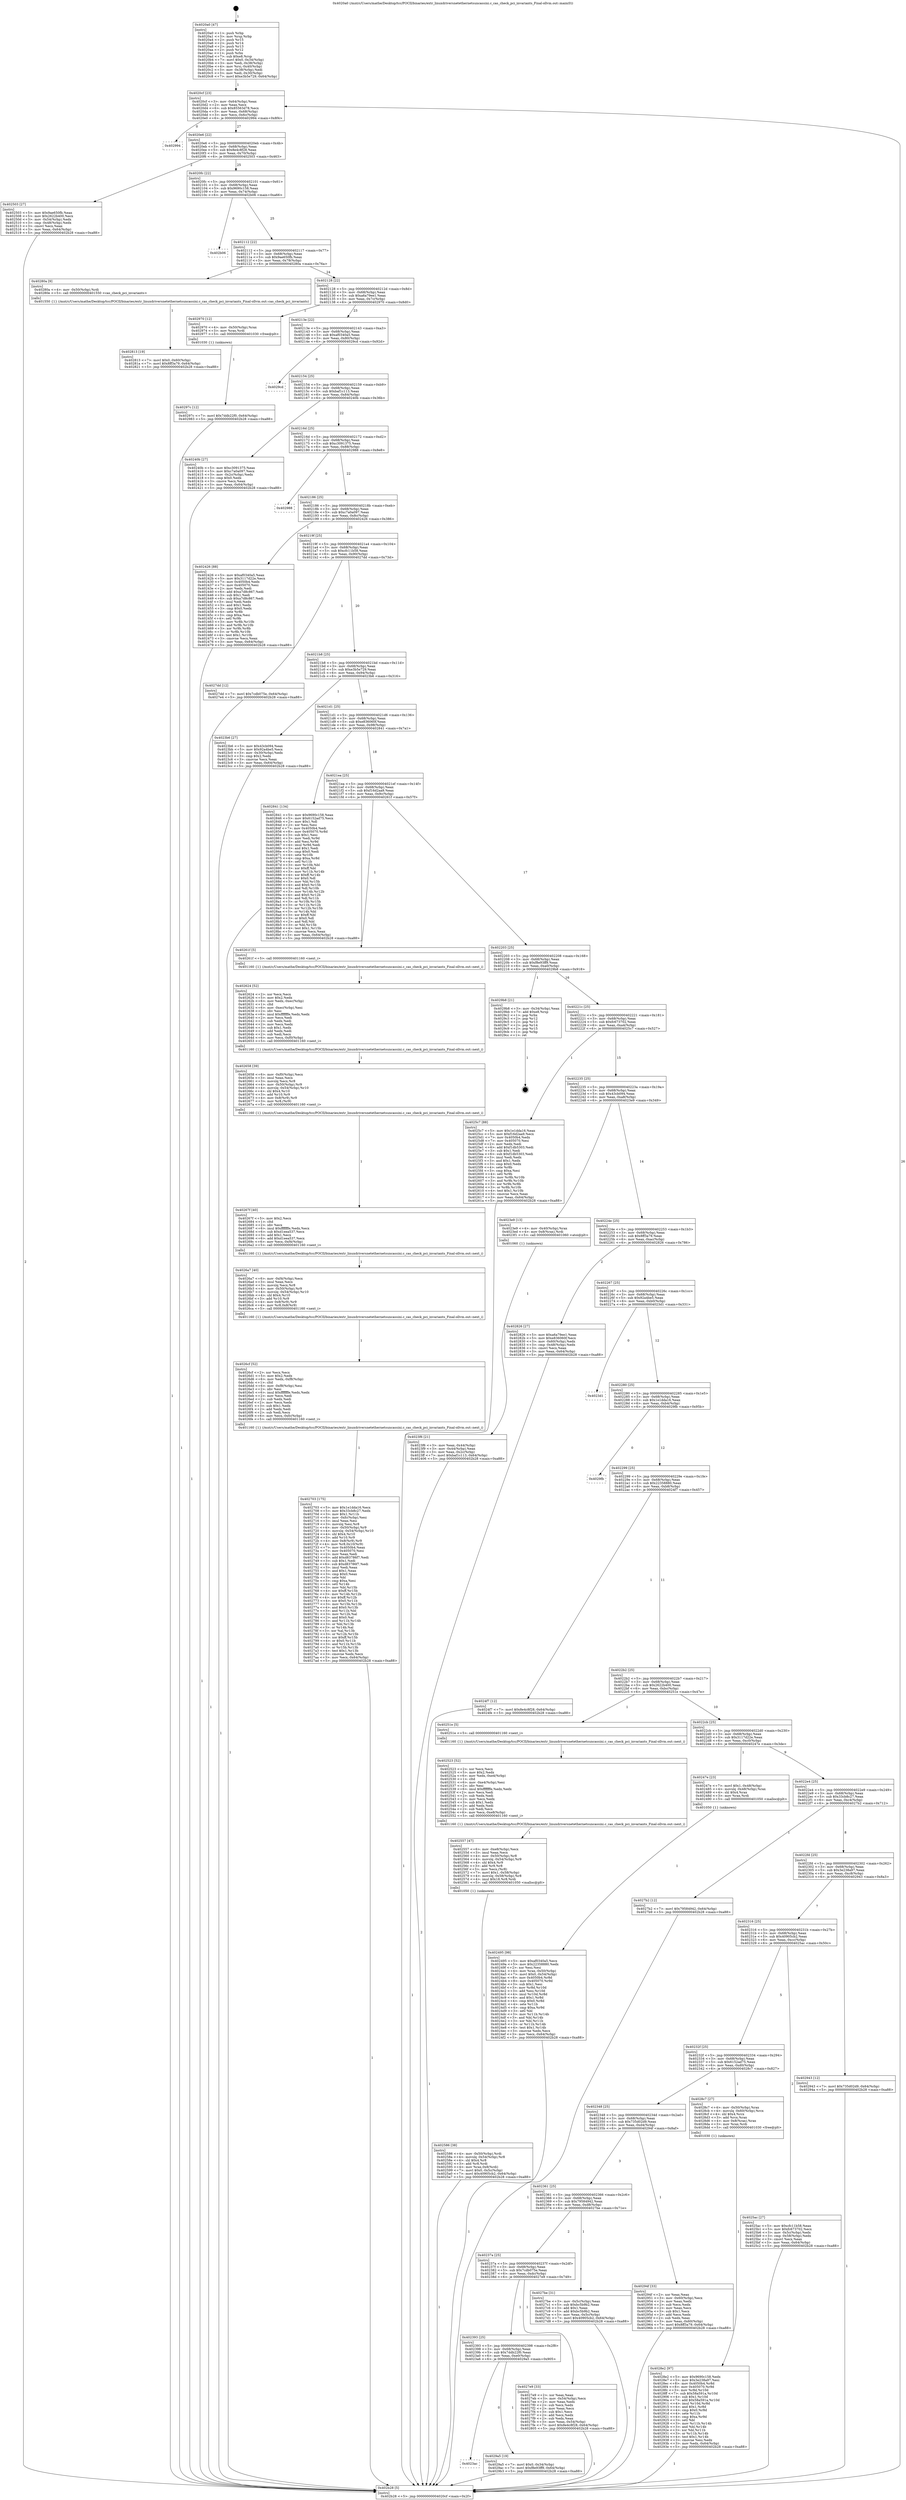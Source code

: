 digraph "0x4020a0" {
  label = "0x4020a0 (/mnt/c/Users/mathe/Desktop/tcc/POCII/binaries/extr_linuxdriversnetethernetsuncassini.c_cas_check_pci_invariants_Final-ollvm.out::main(0))"
  labelloc = "t"
  node[shape=record]

  Entry [label="",width=0.3,height=0.3,shape=circle,fillcolor=black,style=filled]
  "0x4020cf" [label="{
     0x4020cf [23]\l
     | [instrs]\l
     &nbsp;&nbsp;0x4020cf \<+3\>: mov -0x64(%rbp),%eax\l
     &nbsp;&nbsp;0x4020d2 \<+2\>: mov %eax,%ecx\l
     &nbsp;&nbsp;0x4020d4 \<+6\>: sub $0x85563d78,%ecx\l
     &nbsp;&nbsp;0x4020da \<+3\>: mov %eax,-0x68(%rbp)\l
     &nbsp;&nbsp;0x4020dd \<+3\>: mov %ecx,-0x6c(%rbp)\l
     &nbsp;&nbsp;0x4020e0 \<+6\>: je 0000000000402994 \<main+0x8f4\>\l
  }"]
  "0x402994" [label="{
     0x402994\l
  }", style=dashed]
  "0x4020e6" [label="{
     0x4020e6 [22]\l
     | [instrs]\l
     &nbsp;&nbsp;0x4020e6 \<+5\>: jmp 00000000004020eb \<main+0x4b\>\l
     &nbsp;&nbsp;0x4020eb \<+3\>: mov -0x68(%rbp),%eax\l
     &nbsp;&nbsp;0x4020ee \<+5\>: sub $0x8e4c8f28,%eax\l
     &nbsp;&nbsp;0x4020f3 \<+3\>: mov %eax,-0x70(%rbp)\l
     &nbsp;&nbsp;0x4020f6 \<+6\>: je 0000000000402503 \<main+0x463\>\l
  }"]
  Exit [label="",width=0.3,height=0.3,shape=circle,fillcolor=black,style=filled,peripheries=2]
  "0x402503" [label="{
     0x402503 [27]\l
     | [instrs]\l
     &nbsp;&nbsp;0x402503 \<+5\>: mov $0x9ae650fb,%eax\l
     &nbsp;&nbsp;0x402508 \<+5\>: mov $0x2622b400,%ecx\l
     &nbsp;&nbsp;0x40250d \<+3\>: mov -0x54(%rbp),%edx\l
     &nbsp;&nbsp;0x402510 \<+3\>: cmp -0x48(%rbp),%edx\l
     &nbsp;&nbsp;0x402513 \<+3\>: cmovl %ecx,%eax\l
     &nbsp;&nbsp;0x402516 \<+3\>: mov %eax,-0x64(%rbp)\l
     &nbsp;&nbsp;0x402519 \<+5\>: jmp 0000000000402b28 \<main+0xa88\>\l
  }"]
  "0x4020fc" [label="{
     0x4020fc [22]\l
     | [instrs]\l
     &nbsp;&nbsp;0x4020fc \<+5\>: jmp 0000000000402101 \<main+0x61\>\l
     &nbsp;&nbsp;0x402101 \<+3\>: mov -0x68(%rbp),%eax\l
     &nbsp;&nbsp;0x402104 \<+5\>: sub $0x9690c158,%eax\l
     &nbsp;&nbsp;0x402109 \<+3\>: mov %eax,-0x74(%rbp)\l
     &nbsp;&nbsp;0x40210c \<+6\>: je 0000000000402b06 \<main+0xa66\>\l
  }"]
  "0x4023ac" [label="{
     0x4023ac\l
  }", style=dashed]
  "0x402b06" [label="{
     0x402b06\l
  }", style=dashed]
  "0x402112" [label="{
     0x402112 [22]\l
     | [instrs]\l
     &nbsp;&nbsp;0x402112 \<+5\>: jmp 0000000000402117 \<main+0x77\>\l
     &nbsp;&nbsp;0x402117 \<+3\>: mov -0x68(%rbp),%eax\l
     &nbsp;&nbsp;0x40211a \<+5\>: sub $0x9ae650fb,%eax\l
     &nbsp;&nbsp;0x40211f \<+3\>: mov %eax,-0x78(%rbp)\l
     &nbsp;&nbsp;0x402122 \<+6\>: je 000000000040280a \<main+0x76a\>\l
  }"]
  "0x4029a5" [label="{
     0x4029a5 [19]\l
     | [instrs]\l
     &nbsp;&nbsp;0x4029a5 \<+7\>: movl $0x0,-0x34(%rbp)\l
     &nbsp;&nbsp;0x4029ac \<+7\>: movl $0xf8e93ff9,-0x64(%rbp)\l
     &nbsp;&nbsp;0x4029b3 \<+5\>: jmp 0000000000402b28 \<main+0xa88\>\l
  }"]
  "0x40280a" [label="{
     0x40280a [9]\l
     | [instrs]\l
     &nbsp;&nbsp;0x40280a \<+4\>: mov -0x50(%rbp),%rdi\l
     &nbsp;&nbsp;0x40280e \<+5\>: call 0000000000401550 \<cas_check_pci_invariants\>\l
     | [calls]\l
     &nbsp;&nbsp;0x401550 \{1\} (/mnt/c/Users/mathe/Desktop/tcc/POCII/binaries/extr_linuxdriversnetethernetsuncassini.c_cas_check_pci_invariants_Final-ollvm.out::cas_check_pci_invariants)\l
  }"]
  "0x402128" [label="{
     0x402128 [22]\l
     | [instrs]\l
     &nbsp;&nbsp;0x402128 \<+5\>: jmp 000000000040212d \<main+0x8d\>\l
     &nbsp;&nbsp;0x40212d \<+3\>: mov -0x68(%rbp),%eax\l
     &nbsp;&nbsp;0x402130 \<+5\>: sub $0xa6a79ee1,%eax\l
     &nbsp;&nbsp;0x402135 \<+3\>: mov %eax,-0x7c(%rbp)\l
     &nbsp;&nbsp;0x402138 \<+6\>: je 0000000000402970 \<main+0x8d0\>\l
  }"]
  "0x40297c" [label="{
     0x40297c [12]\l
     | [instrs]\l
     &nbsp;&nbsp;0x40297c \<+7\>: movl $0x7ddb22f0,-0x64(%rbp)\l
     &nbsp;&nbsp;0x402983 \<+5\>: jmp 0000000000402b28 \<main+0xa88\>\l
  }"]
  "0x402970" [label="{
     0x402970 [12]\l
     | [instrs]\l
     &nbsp;&nbsp;0x402970 \<+4\>: mov -0x50(%rbp),%rax\l
     &nbsp;&nbsp;0x402974 \<+3\>: mov %rax,%rdi\l
     &nbsp;&nbsp;0x402977 \<+5\>: call 0000000000401030 \<free@plt\>\l
     | [calls]\l
     &nbsp;&nbsp;0x401030 \{1\} (unknown)\l
  }"]
  "0x40213e" [label="{
     0x40213e [22]\l
     | [instrs]\l
     &nbsp;&nbsp;0x40213e \<+5\>: jmp 0000000000402143 \<main+0xa3\>\l
     &nbsp;&nbsp;0x402143 \<+3\>: mov -0x68(%rbp),%eax\l
     &nbsp;&nbsp;0x402146 \<+5\>: sub $0xaf0340a5,%eax\l
     &nbsp;&nbsp;0x40214b \<+3\>: mov %eax,-0x80(%rbp)\l
     &nbsp;&nbsp;0x40214e \<+6\>: je 00000000004029cd \<main+0x92d\>\l
  }"]
  "0x4028e2" [label="{
     0x4028e2 [97]\l
     | [instrs]\l
     &nbsp;&nbsp;0x4028e2 \<+5\>: mov $0x9690c158,%edx\l
     &nbsp;&nbsp;0x4028e7 \<+5\>: mov $0x3e238a97,%esi\l
     &nbsp;&nbsp;0x4028ec \<+8\>: mov 0x4050b4,%r8d\l
     &nbsp;&nbsp;0x4028f4 \<+8\>: mov 0x405070,%r9d\l
     &nbsp;&nbsp;0x4028fc \<+3\>: mov %r8d,%r10d\l
     &nbsp;&nbsp;0x4028ff \<+7\>: sub $0x58a591a,%r10d\l
     &nbsp;&nbsp;0x402906 \<+4\>: sub $0x1,%r10d\l
     &nbsp;&nbsp;0x40290a \<+7\>: add $0x58a591a,%r10d\l
     &nbsp;&nbsp;0x402911 \<+4\>: imul %r10d,%r8d\l
     &nbsp;&nbsp;0x402915 \<+4\>: and $0x1,%r8d\l
     &nbsp;&nbsp;0x402919 \<+4\>: cmp $0x0,%r8d\l
     &nbsp;&nbsp;0x40291d \<+4\>: sete %r11b\l
     &nbsp;&nbsp;0x402921 \<+4\>: cmp $0xa,%r9d\l
     &nbsp;&nbsp;0x402925 \<+3\>: setl %bl\l
     &nbsp;&nbsp;0x402928 \<+3\>: mov %r11b,%r14b\l
     &nbsp;&nbsp;0x40292b \<+3\>: and %bl,%r14b\l
     &nbsp;&nbsp;0x40292e \<+3\>: xor %bl,%r11b\l
     &nbsp;&nbsp;0x402931 \<+3\>: or %r11b,%r14b\l
     &nbsp;&nbsp;0x402934 \<+4\>: test $0x1,%r14b\l
     &nbsp;&nbsp;0x402938 \<+3\>: cmovne %esi,%edx\l
     &nbsp;&nbsp;0x40293b \<+3\>: mov %edx,-0x64(%rbp)\l
     &nbsp;&nbsp;0x40293e \<+5\>: jmp 0000000000402b28 \<main+0xa88\>\l
  }"]
  "0x4029cd" [label="{
     0x4029cd\l
  }", style=dashed]
  "0x402154" [label="{
     0x402154 [25]\l
     | [instrs]\l
     &nbsp;&nbsp;0x402154 \<+5\>: jmp 0000000000402159 \<main+0xb9\>\l
     &nbsp;&nbsp;0x402159 \<+3\>: mov -0x68(%rbp),%eax\l
     &nbsp;&nbsp;0x40215c \<+5\>: sub $0xbaf1c113,%eax\l
     &nbsp;&nbsp;0x402161 \<+6\>: mov %eax,-0x84(%rbp)\l
     &nbsp;&nbsp;0x402167 \<+6\>: je 000000000040240b \<main+0x36b\>\l
  }"]
  "0x402813" [label="{
     0x402813 [19]\l
     | [instrs]\l
     &nbsp;&nbsp;0x402813 \<+7\>: movl $0x0,-0x60(%rbp)\l
     &nbsp;&nbsp;0x40281a \<+7\>: movl $0x8ff3a79,-0x64(%rbp)\l
     &nbsp;&nbsp;0x402821 \<+5\>: jmp 0000000000402b28 \<main+0xa88\>\l
  }"]
  "0x40240b" [label="{
     0x40240b [27]\l
     | [instrs]\l
     &nbsp;&nbsp;0x40240b \<+5\>: mov $0xc3091375,%eax\l
     &nbsp;&nbsp;0x402410 \<+5\>: mov $0xc7a0a097,%ecx\l
     &nbsp;&nbsp;0x402415 \<+3\>: mov -0x2c(%rbp),%edx\l
     &nbsp;&nbsp;0x402418 \<+3\>: cmp $0x0,%edx\l
     &nbsp;&nbsp;0x40241b \<+3\>: cmove %ecx,%eax\l
     &nbsp;&nbsp;0x40241e \<+3\>: mov %eax,-0x64(%rbp)\l
     &nbsp;&nbsp;0x402421 \<+5\>: jmp 0000000000402b28 \<main+0xa88\>\l
  }"]
  "0x40216d" [label="{
     0x40216d [25]\l
     | [instrs]\l
     &nbsp;&nbsp;0x40216d \<+5\>: jmp 0000000000402172 \<main+0xd2\>\l
     &nbsp;&nbsp;0x402172 \<+3\>: mov -0x68(%rbp),%eax\l
     &nbsp;&nbsp;0x402175 \<+5\>: sub $0xc3091375,%eax\l
     &nbsp;&nbsp;0x40217a \<+6\>: mov %eax,-0x88(%rbp)\l
     &nbsp;&nbsp;0x402180 \<+6\>: je 0000000000402988 \<main+0x8e8\>\l
  }"]
  "0x402393" [label="{
     0x402393 [25]\l
     | [instrs]\l
     &nbsp;&nbsp;0x402393 \<+5\>: jmp 0000000000402398 \<main+0x2f8\>\l
     &nbsp;&nbsp;0x402398 \<+3\>: mov -0x68(%rbp),%eax\l
     &nbsp;&nbsp;0x40239b \<+5\>: sub $0x7ddb22f0,%eax\l
     &nbsp;&nbsp;0x4023a0 \<+6\>: mov %eax,-0xe0(%rbp)\l
     &nbsp;&nbsp;0x4023a6 \<+6\>: je 00000000004029a5 \<main+0x905\>\l
  }"]
  "0x402988" [label="{
     0x402988\l
  }", style=dashed]
  "0x402186" [label="{
     0x402186 [25]\l
     | [instrs]\l
     &nbsp;&nbsp;0x402186 \<+5\>: jmp 000000000040218b \<main+0xeb\>\l
     &nbsp;&nbsp;0x40218b \<+3\>: mov -0x68(%rbp),%eax\l
     &nbsp;&nbsp;0x40218e \<+5\>: sub $0xc7a0a097,%eax\l
     &nbsp;&nbsp;0x402193 \<+6\>: mov %eax,-0x8c(%rbp)\l
     &nbsp;&nbsp;0x402199 \<+6\>: je 0000000000402426 \<main+0x386\>\l
  }"]
  "0x4027e9" [label="{
     0x4027e9 [33]\l
     | [instrs]\l
     &nbsp;&nbsp;0x4027e9 \<+2\>: xor %eax,%eax\l
     &nbsp;&nbsp;0x4027eb \<+3\>: mov -0x54(%rbp),%ecx\l
     &nbsp;&nbsp;0x4027ee \<+2\>: mov %eax,%edx\l
     &nbsp;&nbsp;0x4027f0 \<+2\>: sub %ecx,%edx\l
     &nbsp;&nbsp;0x4027f2 \<+2\>: mov %eax,%ecx\l
     &nbsp;&nbsp;0x4027f4 \<+3\>: sub $0x1,%ecx\l
     &nbsp;&nbsp;0x4027f7 \<+2\>: add %ecx,%edx\l
     &nbsp;&nbsp;0x4027f9 \<+2\>: sub %edx,%eax\l
     &nbsp;&nbsp;0x4027fb \<+3\>: mov %eax,-0x54(%rbp)\l
     &nbsp;&nbsp;0x4027fe \<+7\>: movl $0x8e4c8f28,-0x64(%rbp)\l
     &nbsp;&nbsp;0x402805 \<+5\>: jmp 0000000000402b28 \<main+0xa88\>\l
  }"]
  "0x402426" [label="{
     0x402426 [88]\l
     | [instrs]\l
     &nbsp;&nbsp;0x402426 \<+5\>: mov $0xaf0340a5,%eax\l
     &nbsp;&nbsp;0x40242b \<+5\>: mov $0x3117d22e,%ecx\l
     &nbsp;&nbsp;0x402430 \<+7\>: mov 0x4050b4,%edx\l
     &nbsp;&nbsp;0x402437 \<+7\>: mov 0x405070,%esi\l
     &nbsp;&nbsp;0x40243e \<+2\>: mov %edx,%edi\l
     &nbsp;&nbsp;0x402440 \<+6\>: add $0xa7d8c867,%edi\l
     &nbsp;&nbsp;0x402446 \<+3\>: sub $0x1,%edi\l
     &nbsp;&nbsp;0x402449 \<+6\>: sub $0xa7d8c867,%edi\l
     &nbsp;&nbsp;0x40244f \<+3\>: imul %edi,%edx\l
     &nbsp;&nbsp;0x402452 \<+3\>: and $0x1,%edx\l
     &nbsp;&nbsp;0x402455 \<+3\>: cmp $0x0,%edx\l
     &nbsp;&nbsp;0x402458 \<+4\>: sete %r8b\l
     &nbsp;&nbsp;0x40245c \<+3\>: cmp $0xa,%esi\l
     &nbsp;&nbsp;0x40245f \<+4\>: setl %r9b\l
     &nbsp;&nbsp;0x402463 \<+3\>: mov %r8b,%r10b\l
     &nbsp;&nbsp;0x402466 \<+3\>: and %r9b,%r10b\l
     &nbsp;&nbsp;0x402469 \<+3\>: xor %r9b,%r8b\l
     &nbsp;&nbsp;0x40246c \<+3\>: or %r8b,%r10b\l
     &nbsp;&nbsp;0x40246f \<+4\>: test $0x1,%r10b\l
     &nbsp;&nbsp;0x402473 \<+3\>: cmovne %ecx,%eax\l
     &nbsp;&nbsp;0x402476 \<+3\>: mov %eax,-0x64(%rbp)\l
     &nbsp;&nbsp;0x402479 \<+5\>: jmp 0000000000402b28 \<main+0xa88\>\l
  }"]
  "0x40219f" [label="{
     0x40219f [25]\l
     | [instrs]\l
     &nbsp;&nbsp;0x40219f \<+5\>: jmp 00000000004021a4 \<main+0x104\>\l
     &nbsp;&nbsp;0x4021a4 \<+3\>: mov -0x68(%rbp),%eax\l
     &nbsp;&nbsp;0x4021a7 \<+5\>: sub $0xcfc11b58,%eax\l
     &nbsp;&nbsp;0x4021ac \<+6\>: mov %eax,-0x90(%rbp)\l
     &nbsp;&nbsp;0x4021b2 \<+6\>: je 00000000004027dd \<main+0x73d\>\l
  }"]
  "0x40237a" [label="{
     0x40237a [25]\l
     | [instrs]\l
     &nbsp;&nbsp;0x40237a \<+5\>: jmp 000000000040237f \<main+0x2df\>\l
     &nbsp;&nbsp;0x40237f \<+3\>: mov -0x68(%rbp),%eax\l
     &nbsp;&nbsp;0x402382 \<+5\>: sub $0x7cdb075e,%eax\l
     &nbsp;&nbsp;0x402387 \<+6\>: mov %eax,-0xdc(%rbp)\l
     &nbsp;&nbsp;0x40238d \<+6\>: je 00000000004027e9 \<main+0x749\>\l
  }"]
  "0x4027dd" [label="{
     0x4027dd [12]\l
     | [instrs]\l
     &nbsp;&nbsp;0x4027dd \<+7\>: movl $0x7cdb075e,-0x64(%rbp)\l
     &nbsp;&nbsp;0x4027e4 \<+5\>: jmp 0000000000402b28 \<main+0xa88\>\l
  }"]
  "0x4021b8" [label="{
     0x4021b8 [25]\l
     | [instrs]\l
     &nbsp;&nbsp;0x4021b8 \<+5\>: jmp 00000000004021bd \<main+0x11d\>\l
     &nbsp;&nbsp;0x4021bd \<+3\>: mov -0x68(%rbp),%eax\l
     &nbsp;&nbsp;0x4021c0 \<+5\>: sub $0xe3b5e729,%eax\l
     &nbsp;&nbsp;0x4021c5 \<+6\>: mov %eax,-0x94(%rbp)\l
     &nbsp;&nbsp;0x4021cb \<+6\>: je 00000000004023b6 \<main+0x316\>\l
  }"]
  "0x4027be" [label="{
     0x4027be [31]\l
     | [instrs]\l
     &nbsp;&nbsp;0x4027be \<+3\>: mov -0x5c(%rbp),%eax\l
     &nbsp;&nbsp;0x4027c1 \<+5\>: sub $0xbc5b9b2,%eax\l
     &nbsp;&nbsp;0x4027c6 \<+3\>: add $0x1,%eax\l
     &nbsp;&nbsp;0x4027c9 \<+5\>: add $0xbc5b9b2,%eax\l
     &nbsp;&nbsp;0x4027ce \<+3\>: mov %eax,-0x5c(%rbp)\l
     &nbsp;&nbsp;0x4027d1 \<+7\>: movl $0x40905cb2,-0x64(%rbp)\l
     &nbsp;&nbsp;0x4027d8 \<+5\>: jmp 0000000000402b28 \<main+0xa88\>\l
  }"]
  "0x4023b6" [label="{
     0x4023b6 [27]\l
     | [instrs]\l
     &nbsp;&nbsp;0x4023b6 \<+5\>: mov $0x43cb094,%eax\l
     &nbsp;&nbsp;0x4023bb \<+5\>: mov $0x92a4be5,%ecx\l
     &nbsp;&nbsp;0x4023c0 \<+3\>: mov -0x30(%rbp),%edx\l
     &nbsp;&nbsp;0x4023c3 \<+3\>: cmp $0x2,%edx\l
     &nbsp;&nbsp;0x4023c6 \<+3\>: cmovne %ecx,%eax\l
     &nbsp;&nbsp;0x4023c9 \<+3\>: mov %eax,-0x64(%rbp)\l
     &nbsp;&nbsp;0x4023cc \<+5\>: jmp 0000000000402b28 \<main+0xa88\>\l
  }"]
  "0x4021d1" [label="{
     0x4021d1 [25]\l
     | [instrs]\l
     &nbsp;&nbsp;0x4021d1 \<+5\>: jmp 00000000004021d6 \<main+0x136\>\l
     &nbsp;&nbsp;0x4021d6 \<+3\>: mov -0x68(%rbp),%eax\l
     &nbsp;&nbsp;0x4021d9 \<+5\>: sub $0xe836060f,%eax\l
     &nbsp;&nbsp;0x4021de \<+6\>: mov %eax,-0x98(%rbp)\l
     &nbsp;&nbsp;0x4021e4 \<+6\>: je 0000000000402841 \<main+0x7a1\>\l
  }"]
  "0x402b28" [label="{
     0x402b28 [5]\l
     | [instrs]\l
     &nbsp;&nbsp;0x402b28 \<+5\>: jmp 00000000004020cf \<main+0x2f\>\l
  }"]
  "0x4020a0" [label="{
     0x4020a0 [47]\l
     | [instrs]\l
     &nbsp;&nbsp;0x4020a0 \<+1\>: push %rbp\l
     &nbsp;&nbsp;0x4020a1 \<+3\>: mov %rsp,%rbp\l
     &nbsp;&nbsp;0x4020a4 \<+2\>: push %r15\l
     &nbsp;&nbsp;0x4020a6 \<+2\>: push %r14\l
     &nbsp;&nbsp;0x4020a8 \<+2\>: push %r13\l
     &nbsp;&nbsp;0x4020aa \<+2\>: push %r12\l
     &nbsp;&nbsp;0x4020ac \<+1\>: push %rbx\l
     &nbsp;&nbsp;0x4020ad \<+7\>: sub $0xe8,%rsp\l
     &nbsp;&nbsp;0x4020b4 \<+7\>: movl $0x0,-0x34(%rbp)\l
     &nbsp;&nbsp;0x4020bb \<+3\>: mov %edi,-0x38(%rbp)\l
     &nbsp;&nbsp;0x4020be \<+4\>: mov %rsi,-0x40(%rbp)\l
     &nbsp;&nbsp;0x4020c2 \<+3\>: mov -0x38(%rbp),%edi\l
     &nbsp;&nbsp;0x4020c5 \<+3\>: mov %edi,-0x30(%rbp)\l
     &nbsp;&nbsp;0x4020c8 \<+7\>: movl $0xe3b5e729,-0x64(%rbp)\l
  }"]
  "0x402361" [label="{
     0x402361 [25]\l
     | [instrs]\l
     &nbsp;&nbsp;0x402361 \<+5\>: jmp 0000000000402366 \<main+0x2c6\>\l
     &nbsp;&nbsp;0x402366 \<+3\>: mov -0x68(%rbp),%eax\l
     &nbsp;&nbsp;0x402369 \<+5\>: sub $0x79584942,%eax\l
     &nbsp;&nbsp;0x40236e \<+6\>: mov %eax,-0xd8(%rbp)\l
     &nbsp;&nbsp;0x402374 \<+6\>: je 00000000004027be \<main+0x71e\>\l
  }"]
  "0x402841" [label="{
     0x402841 [134]\l
     | [instrs]\l
     &nbsp;&nbsp;0x402841 \<+5\>: mov $0x9690c158,%eax\l
     &nbsp;&nbsp;0x402846 \<+5\>: mov $0x6152ad75,%ecx\l
     &nbsp;&nbsp;0x40284b \<+2\>: mov $0x1,%dl\l
     &nbsp;&nbsp;0x40284d \<+2\>: xor %esi,%esi\l
     &nbsp;&nbsp;0x40284f \<+7\>: mov 0x4050b4,%edi\l
     &nbsp;&nbsp;0x402856 \<+8\>: mov 0x405070,%r8d\l
     &nbsp;&nbsp;0x40285e \<+3\>: sub $0x1,%esi\l
     &nbsp;&nbsp;0x402861 \<+3\>: mov %edi,%r9d\l
     &nbsp;&nbsp;0x402864 \<+3\>: add %esi,%r9d\l
     &nbsp;&nbsp;0x402867 \<+4\>: imul %r9d,%edi\l
     &nbsp;&nbsp;0x40286b \<+3\>: and $0x1,%edi\l
     &nbsp;&nbsp;0x40286e \<+3\>: cmp $0x0,%edi\l
     &nbsp;&nbsp;0x402871 \<+4\>: sete %r10b\l
     &nbsp;&nbsp;0x402875 \<+4\>: cmp $0xa,%r8d\l
     &nbsp;&nbsp;0x402879 \<+4\>: setl %r11b\l
     &nbsp;&nbsp;0x40287d \<+3\>: mov %r10b,%bl\l
     &nbsp;&nbsp;0x402880 \<+3\>: xor $0xff,%bl\l
     &nbsp;&nbsp;0x402883 \<+3\>: mov %r11b,%r14b\l
     &nbsp;&nbsp;0x402886 \<+4\>: xor $0xff,%r14b\l
     &nbsp;&nbsp;0x40288a \<+3\>: xor $0x0,%dl\l
     &nbsp;&nbsp;0x40288d \<+3\>: mov %bl,%r15b\l
     &nbsp;&nbsp;0x402890 \<+4\>: and $0x0,%r15b\l
     &nbsp;&nbsp;0x402894 \<+3\>: and %dl,%r10b\l
     &nbsp;&nbsp;0x402897 \<+3\>: mov %r14b,%r12b\l
     &nbsp;&nbsp;0x40289a \<+4\>: and $0x0,%r12b\l
     &nbsp;&nbsp;0x40289e \<+3\>: and %dl,%r11b\l
     &nbsp;&nbsp;0x4028a1 \<+3\>: or %r10b,%r15b\l
     &nbsp;&nbsp;0x4028a4 \<+3\>: or %r11b,%r12b\l
     &nbsp;&nbsp;0x4028a7 \<+3\>: xor %r12b,%r15b\l
     &nbsp;&nbsp;0x4028aa \<+3\>: or %r14b,%bl\l
     &nbsp;&nbsp;0x4028ad \<+3\>: xor $0xff,%bl\l
     &nbsp;&nbsp;0x4028b0 \<+3\>: or $0x0,%dl\l
     &nbsp;&nbsp;0x4028b3 \<+2\>: and %dl,%bl\l
     &nbsp;&nbsp;0x4028b5 \<+3\>: or %bl,%r15b\l
     &nbsp;&nbsp;0x4028b8 \<+4\>: test $0x1,%r15b\l
     &nbsp;&nbsp;0x4028bc \<+3\>: cmovne %ecx,%eax\l
     &nbsp;&nbsp;0x4028bf \<+3\>: mov %eax,-0x64(%rbp)\l
     &nbsp;&nbsp;0x4028c2 \<+5\>: jmp 0000000000402b28 \<main+0xa88\>\l
  }"]
  "0x4021ea" [label="{
     0x4021ea [25]\l
     | [instrs]\l
     &nbsp;&nbsp;0x4021ea \<+5\>: jmp 00000000004021ef \<main+0x14f\>\l
     &nbsp;&nbsp;0x4021ef \<+3\>: mov -0x68(%rbp),%eax\l
     &nbsp;&nbsp;0x4021f2 \<+5\>: sub $0xf16d2aa9,%eax\l
     &nbsp;&nbsp;0x4021f7 \<+6\>: mov %eax,-0x9c(%rbp)\l
     &nbsp;&nbsp;0x4021fd \<+6\>: je 000000000040261f \<main+0x57f\>\l
  }"]
  "0x40294f" [label="{
     0x40294f [33]\l
     | [instrs]\l
     &nbsp;&nbsp;0x40294f \<+2\>: xor %eax,%eax\l
     &nbsp;&nbsp;0x402951 \<+3\>: mov -0x60(%rbp),%ecx\l
     &nbsp;&nbsp;0x402954 \<+2\>: mov %eax,%edx\l
     &nbsp;&nbsp;0x402956 \<+2\>: sub %ecx,%edx\l
     &nbsp;&nbsp;0x402958 \<+2\>: mov %eax,%ecx\l
     &nbsp;&nbsp;0x40295a \<+3\>: sub $0x1,%ecx\l
     &nbsp;&nbsp;0x40295d \<+2\>: add %ecx,%edx\l
     &nbsp;&nbsp;0x40295f \<+2\>: sub %edx,%eax\l
     &nbsp;&nbsp;0x402961 \<+3\>: mov %eax,-0x60(%rbp)\l
     &nbsp;&nbsp;0x402964 \<+7\>: movl $0x8ff3a79,-0x64(%rbp)\l
     &nbsp;&nbsp;0x40296b \<+5\>: jmp 0000000000402b28 \<main+0xa88\>\l
  }"]
  "0x40261f" [label="{
     0x40261f [5]\l
     | [instrs]\l
     &nbsp;&nbsp;0x40261f \<+5\>: call 0000000000401160 \<next_i\>\l
     | [calls]\l
     &nbsp;&nbsp;0x401160 \{1\} (/mnt/c/Users/mathe/Desktop/tcc/POCII/binaries/extr_linuxdriversnetethernetsuncassini.c_cas_check_pci_invariants_Final-ollvm.out::next_i)\l
  }"]
  "0x402203" [label="{
     0x402203 [25]\l
     | [instrs]\l
     &nbsp;&nbsp;0x402203 \<+5\>: jmp 0000000000402208 \<main+0x168\>\l
     &nbsp;&nbsp;0x402208 \<+3\>: mov -0x68(%rbp),%eax\l
     &nbsp;&nbsp;0x40220b \<+5\>: sub $0xf8e93ff9,%eax\l
     &nbsp;&nbsp;0x402210 \<+6\>: mov %eax,-0xa0(%rbp)\l
     &nbsp;&nbsp;0x402216 \<+6\>: je 00000000004029b8 \<main+0x918\>\l
  }"]
  "0x402348" [label="{
     0x402348 [25]\l
     | [instrs]\l
     &nbsp;&nbsp;0x402348 \<+5\>: jmp 000000000040234d \<main+0x2ad\>\l
     &nbsp;&nbsp;0x40234d \<+3\>: mov -0x68(%rbp),%eax\l
     &nbsp;&nbsp;0x402350 \<+5\>: sub $0x735d02d9,%eax\l
     &nbsp;&nbsp;0x402355 \<+6\>: mov %eax,-0xd4(%rbp)\l
     &nbsp;&nbsp;0x40235b \<+6\>: je 000000000040294f \<main+0x8af\>\l
  }"]
  "0x4029b8" [label="{
     0x4029b8 [21]\l
     | [instrs]\l
     &nbsp;&nbsp;0x4029b8 \<+3\>: mov -0x34(%rbp),%eax\l
     &nbsp;&nbsp;0x4029bb \<+7\>: add $0xe8,%rsp\l
     &nbsp;&nbsp;0x4029c2 \<+1\>: pop %rbx\l
     &nbsp;&nbsp;0x4029c3 \<+2\>: pop %r12\l
     &nbsp;&nbsp;0x4029c5 \<+2\>: pop %r13\l
     &nbsp;&nbsp;0x4029c7 \<+2\>: pop %r14\l
     &nbsp;&nbsp;0x4029c9 \<+2\>: pop %r15\l
     &nbsp;&nbsp;0x4029cb \<+1\>: pop %rbp\l
     &nbsp;&nbsp;0x4029cc \<+1\>: ret\l
  }"]
  "0x40221c" [label="{
     0x40221c [25]\l
     | [instrs]\l
     &nbsp;&nbsp;0x40221c \<+5\>: jmp 0000000000402221 \<main+0x181\>\l
     &nbsp;&nbsp;0x402221 \<+3\>: mov -0x68(%rbp),%eax\l
     &nbsp;&nbsp;0x402224 \<+5\>: sub $0xfc673702,%eax\l
     &nbsp;&nbsp;0x402229 \<+6\>: mov %eax,-0xa4(%rbp)\l
     &nbsp;&nbsp;0x40222f \<+6\>: je 00000000004025c7 \<main+0x527\>\l
  }"]
  "0x4028c7" [label="{
     0x4028c7 [27]\l
     | [instrs]\l
     &nbsp;&nbsp;0x4028c7 \<+4\>: mov -0x50(%rbp),%rax\l
     &nbsp;&nbsp;0x4028cb \<+4\>: movslq -0x60(%rbp),%rcx\l
     &nbsp;&nbsp;0x4028cf \<+4\>: shl $0x4,%rcx\l
     &nbsp;&nbsp;0x4028d3 \<+3\>: add %rcx,%rax\l
     &nbsp;&nbsp;0x4028d6 \<+4\>: mov 0x8(%rax),%rax\l
     &nbsp;&nbsp;0x4028da \<+3\>: mov %rax,%rdi\l
     &nbsp;&nbsp;0x4028dd \<+5\>: call 0000000000401030 \<free@plt\>\l
     | [calls]\l
     &nbsp;&nbsp;0x401030 \{1\} (unknown)\l
  }"]
  "0x4025c7" [label="{
     0x4025c7 [88]\l
     | [instrs]\l
     &nbsp;&nbsp;0x4025c7 \<+5\>: mov $0x1e1dda16,%eax\l
     &nbsp;&nbsp;0x4025cc \<+5\>: mov $0xf16d2aa9,%ecx\l
     &nbsp;&nbsp;0x4025d1 \<+7\>: mov 0x4050b4,%edx\l
     &nbsp;&nbsp;0x4025d8 \<+7\>: mov 0x405070,%esi\l
     &nbsp;&nbsp;0x4025df \<+2\>: mov %edx,%edi\l
     &nbsp;&nbsp;0x4025e1 \<+6\>: add $0xf1db5303,%edi\l
     &nbsp;&nbsp;0x4025e7 \<+3\>: sub $0x1,%edi\l
     &nbsp;&nbsp;0x4025ea \<+6\>: sub $0xf1db5303,%edi\l
     &nbsp;&nbsp;0x4025f0 \<+3\>: imul %edi,%edx\l
     &nbsp;&nbsp;0x4025f3 \<+3\>: and $0x1,%edx\l
     &nbsp;&nbsp;0x4025f6 \<+3\>: cmp $0x0,%edx\l
     &nbsp;&nbsp;0x4025f9 \<+4\>: sete %r8b\l
     &nbsp;&nbsp;0x4025fd \<+3\>: cmp $0xa,%esi\l
     &nbsp;&nbsp;0x402600 \<+4\>: setl %r9b\l
     &nbsp;&nbsp;0x402604 \<+3\>: mov %r8b,%r10b\l
     &nbsp;&nbsp;0x402607 \<+3\>: and %r9b,%r10b\l
     &nbsp;&nbsp;0x40260a \<+3\>: xor %r9b,%r8b\l
     &nbsp;&nbsp;0x40260d \<+3\>: or %r8b,%r10b\l
     &nbsp;&nbsp;0x402610 \<+4\>: test $0x1,%r10b\l
     &nbsp;&nbsp;0x402614 \<+3\>: cmovne %ecx,%eax\l
     &nbsp;&nbsp;0x402617 \<+3\>: mov %eax,-0x64(%rbp)\l
     &nbsp;&nbsp;0x40261a \<+5\>: jmp 0000000000402b28 \<main+0xa88\>\l
  }"]
  "0x402235" [label="{
     0x402235 [25]\l
     | [instrs]\l
     &nbsp;&nbsp;0x402235 \<+5\>: jmp 000000000040223a \<main+0x19a\>\l
     &nbsp;&nbsp;0x40223a \<+3\>: mov -0x68(%rbp),%eax\l
     &nbsp;&nbsp;0x40223d \<+5\>: sub $0x43cb094,%eax\l
     &nbsp;&nbsp;0x402242 \<+6\>: mov %eax,-0xa8(%rbp)\l
     &nbsp;&nbsp;0x402248 \<+6\>: je 00000000004023e9 \<main+0x349\>\l
  }"]
  "0x402703" [label="{
     0x402703 [175]\l
     | [instrs]\l
     &nbsp;&nbsp;0x402703 \<+5\>: mov $0x1e1dda16,%ecx\l
     &nbsp;&nbsp;0x402708 \<+5\>: mov $0x33cb8c27,%edx\l
     &nbsp;&nbsp;0x40270d \<+3\>: mov $0x1,%r11b\l
     &nbsp;&nbsp;0x402710 \<+6\>: mov -0xfc(%rbp),%esi\l
     &nbsp;&nbsp;0x402716 \<+3\>: imul %eax,%esi\l
     &nbsp;&nbsp;0x402719 \<+3\>: movslq %esi,%r8\l
     &nbsp;&nbsp;0x40271c \<+4\>: mov -0x50(%rbp),%r9\l
     &nbsp;&nbsp;0x402720 \<+4\>: movslq -0x54(%rbp),%r10\l
     &nbsp;&nbsp;0x402724 \<+4\>: shl $0x4,%r10\l
     &nbsp;&nbsp;0x402728 \<+3\>: add %r10,%r9\l
     &nbsp;&nbsp;0x40272b \<+4\>: mov 0x8(%r9),%r9\l
     &nbsp;&nbsp;0x40272f \<+4\>: mov %r8,0x10(%r9)\l
     &nbsp;&nbsp;0x402733 \<+7\>: mov 0x4050b4,%eax\l
     &nbsp;&nbsp;0x40273a \<+7\>: mov 0x405070,%esi\l
     &nbsp;&nbsp;0x402741 \<+2\>: mov %eax,%edi\l
     &nbsp;&nbsp;0x402743 \<+6\>: add $0xd83786f7,%edi\l
     &nbsp;&nbsp;0x402749 \<+3\>: sub $0x1,%edi\l
     &nbsp;&nbsp;0x40274c \<+6\>: sub $0xd83786f7,%edi\l
     &nbsp;&nbsp;0x402752 \<+3\>: imul %edi,%eax\l
     &nbsp;&nbsp;0x402755 \<+3\>: and $0x1,%eax\l
     &nbsp;&nbsp;0x402758 \<+3\>: cmp $0x0,%eax\l
     &nbsp;&nbsp;0x40275b \<+3\>: sete %bl\l
     &nbsp;&nbsp;0x40275e \<+3\>: cmp $0xa,%esi\l
     &nbsp;&nbsp;0x402761 \<+4\>: setl %r14b\l
     &nbsp;&nbsp;0x402765 \<+3\>: mov %bl,%r15b\l
     &nbsp;&nbsp;0x402768 \<+4\>: xor $0xff,%r15b\l
     &nbsp;&nbsp;0x40276c \<+3\>: mov %r14b,%r12b\l
     &nbsp;&nbsp;0x40276f \<+4\>: xor $0xff,%r12b\l
     &nbsp;&nbsp;0x402773 \<+4\>: xor $0x0,%r11b\l
     &nbsp;&nbsp;0x402777 \<+3\>: mov %r15b,%r13b\l
     &nbsp;&nbsp;0x40277a \<+4\>: and $0x0,%r13b\l
     &nbsp;&nbsp;0x40277e \<+3\>: and %r11b,%bl\l
     &nbsp;&nbsp;0x402781 \<+3\>: mov %r12b,%al\l
     &nbsp;&nbsp;0x402784 \<+2\>: and $0x0,%al\l
     &nbsp;&nbsp;0x402786 \<+3\>: and %r11b,%r14b\l
     &nbsp;&nbsp;0x402789 \<+3\>: or %bl,%r13b\l
     &nbsp;&nbsp;0x40278c \<+3\>: or %r14b,%al\l
     &nbsp;&nbsp;0x40278f \<+3\>: xor %al,%r13b\l
     &nbsp;&nbsp;0x402792 \<+3\>: or %r12b,%r15b\l
     &nbsp;&nbsp;0x402795 \<+4\>: xor $0xff,%r15b\l
     &nbsp;&nbsp;0x402799 \<+4\>: or $0x0,%r11b\l
     &nbsp;&nbsp;0x40279d \<+3\>: and %r11b,%r15b\l
     &nbsp;&nbsp;0x4027a0 \<+3\>: or %r15b,%r13b\l
     &nbsp;&nbsp;0x4027a3 \<+4\>: test $0x1,%r13b\l
     &nbsp;&nbsp;0x4027a7 \<+3\>: cmovne %edx,%ecx\l
     &nbsp;&nbsp;0x4027aa \<+3\>: mov %ecx,-0x64(%rbp)\l
     &nbsp;&nbsp;0x4027ad \<+5\>: jmp 0000000000402b28 \<main+0xa88\>\l
  }"]
  "0x4023e9" [label="{
     0x4023e9 [13]\l
     | [instrs]\l
     &nbsp;&nbsp;0x4023e9 \<+4\>: mov -0x40(%rbp),%rax\l
     &nbsp;&nbsp;0x4023ed \<+4\>: mov 0x8(%rax),%rdi\l
     &nbsp;&nbsp;0x4023f1 \<+5\>: call 0000000000401060 \<atoi@plt\>\l
     | [calls]\l
     &nbsp;&nbsp;0x401060 \{1\} (unknown)\l
  }"]
  "0x40224e" [label="{
     0x40224e [25]\l
     | [instrs]\l
     &nbsp;&nbsp;0x40224e \<+5\>: jmp 0000000000402253 \<main+0x1b3\>\l
     &nbsp;&nbsp;0x402253 \<+3\>: mov -0x68(%rbp),%eax\l
     &nbsp;&nbsp;0x402256 \<+5\>: sub $0x8ff3a79,%eax\l
     &nbsp;&nbsp;0x40225b \<+6\>: mov %eax,-0xac(%rbp)\l
     &nbsp;&nbsp;0x402261 \<+6\>: je 0000000000402826 \<main+0x786\>\l
  }"]
  "0x4023f6" [label="{
     0x4023f6 [21]\l
     | [instrs]\l
     &nbsp;&nbsp;0x4023f6 \<+3\>: mov %eax,-0x44(%rbp)\l
     &nbsp;&nbsp;0x4023f9 \<+3\>: mov -0x44(%rbp),%eax\l
     &nbsp;&nbsp;0x4023fc \<+3\>: mov %eax,-0x2c(%rbp)\l
     &nbsp;&nbsp;0x4023ff \<+7\>: movl $0xbaf1c113,-0x64(%rbp)\l
     &nbsp;&nbsp;0x402406 \<+5\>: jmp 0000000000402b28 \<main+0xa88\>\l
  }"]
  "0x4026cf" [label="{
     0x4026cf [52]\l
     | [instrs]\l
     &nbsp;&nbsp;0x4026cf \<+2\>: xor %ecx,%ecx\l
     &nbsp;&nbsp;0x4026d1 \<+5\>: mov $0x2,%edx\l
     &nbsp;&nbsp;0x4026d6 \<+6\>: mov %edx,-0xf8(%rbp)\l
     &nbsp;&nbsp;0x4026dc \<+1\>: cltd\l
     &nbsp;&nbsp;0x4026dd \<+6\>: mov -0xf8(%rbp),%esi\l
     &nbsp;&nbsp;0x4026e3 \<+2\>: idiv %esi\l
     &nbsp;&nbsp;0x4026e5 \<+6\>: imul $0xfffffffe,%edx,%edx\l
     &nbsp;&nbsp;0x4026eb \<+2\>: mov %ecx,%edi\l
     &nbsp;&nbsp;0x4026ed \<+2\>: sub %edx,%edi\l
     &nbsp;&nbsp;0x4026ef \<+2\>: mov %ecx,%edx\l
     &nbsp;&nbsp;0x4026f1 \<+3\>: sub $0x1,%edx\l
     &nbsp;&nbsp;0x4026f4 \<+2\>: add %edx,%edi\l
     &nbsp;&nbsp;0x4026f6 \<+2\>: sub %edi,%ecx\l
     &nbsp;&nbsp;0x4026f8 \<+6\>: mov %ecx,-0xfc(%rbp)\l
     &nbsp;&nbsp;0x4026fe \<+5\>: call 0000000000401160 \<next_i\>\l
     | [calls]\l
     &nbsp;&nbsp;0x401160 \{1\} (/mnt/c/Users/mathe/Desktop/tcc/POCII/binaries/extr_linuxdriversnetethernetsuncassini.c_cas_check_pci_invariants_Final-ollvm.out::next_i)\l
  }"]
  "0x402826" [label="{
     0x402826 [27]\l
     | [instrs]\l
     &nbsp;&nbsp;0x402826 \<+5\>: mov $0xa6a79ee1,%eax\l
     &nbsp;&nbsp;0x40282b \<+5\>: mov $0xe836060f,%ecx\l
     &nbsp;&nbsp;0x402830 \<+3\>: mov -0x60(%rbp),%edx\l
     &nbsp;&nbsp;0x402833 \<+3\>: cmp -0x48(%rbp),%edx\l
     &nbsp;&nbsp;0x402836 \<+3\>: cmovl %ecx,%eax\l
     &nbsp;&nbsp;0x402839 \<+3\>: mov %eax,-0x64(%rbp)\l
     &nbsp;&nbsp;0x40283c \<+5\>: jmp 0000000000402b28 \<main+0xa88\>\l
  }"]
  "0x402267" [label="{
     0x402267 [25]\l
     | [instrs]\l
     &nbsp;&nbsp;0x402267 \<+5\>: jmp 000000000040226c \<main+0x1cc\>\l
     &nbsp;&nbsp;0x40226c \<+3\>: mov -0x68(%rbp),%eax\l
     &nbsp;&nbsp;0x40226f \<+5\>: sub $0x92a4be5,%eax\l
     &nbsp;&nbsp;0x402274 \<+6\>: mov %eax,-0xb0(%rbp)\l
     &nbsp;&nbsp;0x40227a \<+6\>: je 00000000004023d1 \<main+0x331\>\l
  }"]
  "0x4026a7" [label="{
     0x4026a7 [40]\l
     | [instrs]\l
     &nbsp;&nbsp;0x4026a7 \<+6\>: mov -0xf4(%rbp),%ecx\l
     &nbsp;&nbsp;0x4026ad \<+3\>: imul %eax,%ecx\l
     &nbsp;&nbsp;0x4026b0 \<+3\>: movslq %ecx,%r8\l
     &nbsp;&nbsp;0x4026b3 \<+4\>: mov -0x50(%rbp),%r9\l
     &nbsp;&nbsp;0x4026b7 \<+4\>: movslq -0x54(%rbp),%r10\l
     &nbsp;&nbsp;0x4026bb \<+4\>: shl $0x4,%r10\l
     &nbsp;&nbsp;0x4026bf \<+3\>: add %r10,%r9\l
     &nbsp;&nbsp;0x4026c2 \<+4\>: mov 0x8(%r9),%r9\l
     &nbsp;&nbsp;0x4026c6 \<+4\>: mov %r8,0x8(%r9)\l
     &nbsp;&nbsp;0x4026ca \<+5\>: call 0000000000401160 \<next_i\>\l
     | [calls]\l
     &nbsp;&nbsp;0x401160 \{1\} (/mnt/c/Users/mathe/Desktop/tcc/POCII/binaries/extr_linuxdriversnetethernetsuncassini.c_cas_check_pci_invariants_Final-ollvm.out::next_i)\l
  }"]
  "0x4023d1" [label="{
     0x4023d1\l
  }", style=dashed]
  "0x402280" [label="{
     0x402280 [25]\l
     | [instrs]\l
     &nbsp;&nbsp;0x402280 \<+5\>: jmp 0000000000402285 \<main+0x1e5\>\l
     &nbsp;&nbsp;0x402285 \<+3\>: mov -0x68(%rbp),%eax\l
     &nbsp;&nbsp;0x402288 \<+5\>: sub $0x1e1dda16,%eax\l
     &nbsp;&nbsp;0x40228d \<+6\>: mov %eax,-0xb4(%rbp)\l
     &nbsp;&nbsp;0x402293 \<+6\>: je 00000000004029fb \<main+0x95b\>\l
  }"]
  "0x40267f" [label="{
     0x40267f [40]\l
     | [instrs]\l
     &nbsp;&nbsp;0x40267f \<+5\>: mov $0x2,%ecx\l
     &nbsp;&nbsp;0x402684 \<+1\>: cltd\l
     &nbsp;&nbsp;0x402685 \<+2\>: idiv %ecx\l
     &nbsp;&nbsp;0x402687 \<+6\>: imul $0xfffffffe,%edx,%ecx\l
     &nbsp;&nbsp;0x40268d \<+6\>: sub $0xd1eea537,%ecx\l
     &nbsp;&nbsp;0x402693 \<+3\>: add $0x1,%ecx\l
     &nbsp;&nbsp;0x402696 \<+6\>: add $0xd1eea537,%ecx\l
     &nbsp;&nbsp;0x40269c \<+6\>: mov %ecx,-0xf4(%rbp)\l
     &nbsp;&nbsp;0x4026a2 \<+5\>: call 0000000000401160 \<next_i\>\l
     | [calls]\l
     &nbsp;&nbsp;0x401160 \{1\} (/mnt/c/Users/mathe/Desktop/tcc/POCII/binaries/extr_linuxdriversnetethernetsuncassini.c_cas_check_pci_invariants_Final-ollvm.out::next_i)\l
  }"]
  "0x4029fb" [label="{
     0x4029fb\l
  }", style=dashed]
  "0x402299" [label="{
     0x402299 [25]\l
     | [instrs]\l
     &nbsp;&nbsp;0x402299 \<+5\>: jmp 000000000040229e \<main+0x1fe\>\l
     &nbsp;&nbsp;0x40229e \<+3\>: mov -0x68(%rbp),%eax\l
     &nbsp;&nbsp;0x4022a1 \<+5\>: sub $0x22358880,%eax\l
     &nbsp;&nbsp;0x4022a6 \<+6\>: mov %eax,-0xb8(%rbp)\l
     &nbsp;&nbsp;0x4022ac \<+6\>: je 00000000004024f7 \<main+0x457\>\l
  }"]
  "0x402658" [label="{
     0x402658 [39]\l
     | [instrs]\l
     &nbsp;&nbsp;0x402658 \<+6\>: mov -0xf0(%rbp),%ecx\l
     &nbsp;&nbsp;0x40265e \<+3\>: imul %eax,%ecx\l
     &nbsp;&nbsp;0x402661 \<+3\>: movslq %ecx,%r8\l
     &nbsp;&nbsp;0x402664 \<+4\>: mov -0x50(%rbp),%r9\l
     &nbsp;&nbsp;0x402668 \<+4\>: movslq -0x54(%rbp),%r10\l
     &nbsp;&nbsp;0x40266c \<+4\>: shl $0x4,%r10\l
     &nbsp;&nbsp;0x402670 \<+3\>: add %r10,%r9\l
     &nbsp;&nbsp;0x402673 \<+4\>: mov 0x8(%r9),%r9\l
     &nbsp;&nbsp;0x402677 \<+3\>: mov %r8,(%r9)\l
     &nbsp;&nbsp;0x40267a \<+5\>: call 0000000000401160 \<next_i\>\l
     | [calls]\l
     &nbsp;&nbsp;0x401160 \{1\} (/mnt/c/Users/mathe/Desktop/tcc/POCII/binaries/extr_linuxdriversnetethernetsuncassini.c_cas_check_pci_invariants_Final-ollvm.out::next_i)\l
  }"]
  "0x4024f7" [label="{
     0x4024f7 [12]\l
     | [instrs]\l
     &nbsp;&nbsp;0x4024f7 \<+7\>: movl $0x8e4c8f28,-0x64(%rbp)\l
     &nbsp;&nbsp;0x4024fe \<+5\>: jmp 0000000000402b28 \<main+0xa88\>\l
  }"]
  "0x4022b2" [label="{
     0x4022b2 [25]\l
     | [instrs]\l
     &nbsp;&nbsp;0x4022b2 \<+5\>: jmp 00000000004022b7 \<main+0x217\>\l
     &nbsp;&nbsp;0x4022b7 \<+3\>: mov -0x68(%rbp),%eax\l
     &nbsp;&nbsp;0x4022ba \<+5\>: sub $0x2622b400,%eax\l
     &nbsp;&nbsp;0x4022bf \<+6\>: mov %eax,-0xbc(%rbp)\l
     &nbsp;&nbsp;0x4022c5 \<+6\>: je 000000000040251e \<main+0x47e\>\l
  }"]
  "0x402624" [label="{
     0x402624 [52]\l
     | [instrs]\l
     &nbsp;&nbsp;0x402624 \<+2\>: xor %ecx,%ecx\l
     &nbsp;&nbsp;0x402626 \<+5\>: mov $0x2,%edx\l
     &nbsp;&nbsp;0x40262b \<+6\>: mov %edx,-0xec(%rbp)\l
     &nbsp;&nbsp;0x402631 \<+1\>: cltd\l
     &nbsp;&nbsp;0x402632 \<+6\>: mov -0xec(%rbp),%esi\l
     &nbsp;&nbsp;0x402638 \<+2\>: idiv %esi\l
     &nbsp;&nbsp;0x40263a \<+6\>: imul $0xfffffffe,%edx,%edx\l
     &nbsp;&nbsp;0x402640 \<+2\>: mov %ecx,%edi\l
     &nbsp;&nbsp;0x402642 \<+2\>: sub %edx,%edi\l
     &nbsp;&nbsp;0x402644 \<+2\>: mov %ecx,%edx\l
     &nbsp;&nbsp;0x402646 \<+3\>: sub $0x1,%edx\l
     &nbsp;&nbsp;0x402649 \<+2\>: add %edx,%edi\l
     &nbsp;&nbsp;0x40264b \<+2\>: sub %edi,%ecx\l
     &nbsp;&nbsp;0x40264d \<+6\>: mov %ecx,-0xf0(%rbp)\l
     &nbsp;&nbsp;0x402653 \<+5\>: call 0000000000401160 \<next_i\>\l
     | [calls]\l
     &nbsp;&nbsp;0x401160 \{1\} (/mnt/c/Users/mathe/Desktop/tcc/POCII/binaries/extr_linuxdriversnetethernetsuncassini.c_cas_check_pci_invariants_Final-ollvm.out::next_i)\l
  }"]
  "0x40251e" [label="{
     0x40251e [5]\l
     | [instrs]\l
     &nbsp;&nbsp;0x40251e \<+5\>: call 0000000000401160 \<next_i\>\l
     | [calls]\l
     &nbsp;&nbsp;0x401160 \{1\} (/mnt/c/Users/mathe/Desktop/tcc/POCII/binaries/extr_linuxdriversnetethernetsuncassini.c_cas_check_pci_invariants_Final-ollvm.out::next_i)\l
  }"]
  "0x4022cb" [label="{
     0x4022cb [25]\l
     | [instrs]\l
     &nbsp;&nbsp;0x4022cb \<+5\>: jmp 00000000004022d0 \<main+0x230\>\l
     &nbsp;&nbsp;0x4022d0 \<+3\>: mov -0x68(%rbp),%eax\l
     &nbsp;&nbsp;0x4022d3 \<+5\>: sub $0x3117d22e,%eax\l
     &nbsp;&nbsp;0x4022d8 \<+6\>: mov %eax,-0xc0(%rbp)\l
     &nbsp;&nbsp;0x4022de \<+6\>: je 000000000040247e \<main+0x3de\>\l
  }"]
  "0x40232f" [label="{
     0x40232f [25]\l
     | [instrs]\l
     &nbsp;&nbsp;0x40232f \<+5\>: jmp 0000000000402334 \<main+0x294\>\l
     &nbsp;&nbsp;0x402334 \<+3\>: mov -0x68(%rbp),%eax\l
     &nbsp;&nbsp;0x402337 \<+5\>: sub $0x6152ad75,%eax\l
     &nbsp;&nbsp;0x40233c \<+6\>: mov %eax,-0xd0(%rbp)\l
     &nbsp;&nbsp;0x402342 \<+6\>: je 00000000004028c7 \<main+0x827\>\l
  }"]
  "0x40247e" [label="{
     0x40247e [23]\l
     | [instrs]\l
     &nbsp;&nbsp;0x40247e \<+7\>: movl $0x1,-0x48(%rbp)\l
     &nbsp;&nbsp;0x402485 \<+4\>: movslq -0x48(%rbp),%rax\l
     &nbsp;&nbsp;0x402489 \<+4\>: shl $0x4,%rax\l
     &nbsp;&nbsp;0x40248d \<+3\>: mov %rax,%rdi\l
     &nbsp;&nbsp;0x402490 \<+5\>: call 0000000000401050 \<malloc@plt\>\l
     | [calls]\l
     &nbsp;&nbsp;0x401050 \{1\} (unknown)\l
  }"]
  "0x4022e4" [label="{
     0x4022e4 [25]\l
     | [instrs]\l
     &nbsp;&nbsp;0x4022e4 \<+5\>: jmp 00000000004022e9 \<main+0x249\>\l
     &nbsp;&nbsp;0x4022e9 \<+3\>: mov -0x68(%rbp),%eax\l
     &nbsp;&nbsp;0x4022ec \<+5\>: sub $0x33cb8c27,%eax\l
     &nbsp;&nbsp;0x4022f1 \<+6\>: mov %eax,-0xc4(%rbp)\l
     &nbsp;&nbsp;0x4022f7 \<+6\>: je 00000000004027b2 \<main+0x712\>\l
  }"]
  "0x402495" [label="{
     0x402495 [98]\l
     | [instrs]\l
     &nbsp;&nbsp;0x402495 \<+5\>: mov $0xaf0340a5,%ecx\l
     &nbsp;&nbsp;0x40249a \<+5\>: mov $0x22358880,%edx\l
     &nbsp;&nbsp;0x40249f \<+2\>: xor %esi,%esi\l
     &nbsp;&nbsp;0x4024a1 \<+4\>: mov %rax,-0x50(%rbp)\l
     &nbsp;&nbsp;0x4024a5 \<+7\>: movl $0x0,-0x54(%rbp)\l
     &nbsp;&nbsp;0x4024ac \<+8\>: mov 0x4050b4,%r8d\l
     &nbsp;&nbsp;0x4024b4 \<+8\>: mov 0x405070,%r9d\l
     &nbsp;&nbsp;0x4024bc \<+3\>: sub $0x1,%esi\l
     &nbsp;&nbsp;0x4024bf \<+3\>: mov %r8d,%r10d\l
     &nbsp;&nbsp;0x4024c2 \<+3\>: add %esi,%r10d\l
     &nbsp;&nbsp;0x4024c5 \<+4\>: imul %r10d,%r8d\l
     &nbsp;&nbsp;0x4024c9 \<+4\>: and $0x1,%r8d\l
     &nbsp;&nbsp;0x4024cd \<+4\>: cmp $0x0,%r8d\l
     &nbsp;&nbsp;0x4024d1 \<+4\>: sete %r11b\l
     &nbsp;&nbsp;0x4024d5 \<+4\>: cmp $0xa,%r9d\l
     &nbsp;&nbsp;0x4024d9 \<+3\>: setl %bl\l
     &nbsp;&nbsp;0x4024dc \<+3\>: mov %r11b,%r14b\l
     &nbsp;&nbsp;0x4024df \<+3\>: and %bl,%r14b\l
     &nbsp;&nbsp;0x4024e2 \<+3\>: xor %bl,%r11b\l
     &nbsp;&nbsp;0x4024e5 \<+3\>: or %r11b,%r14b\l
     &nbsp;&nbsp;0x4024e8 \<+4\>: test $0x1,%r14b\l
     &nbsp;&nbsp;0x4024ec \<+3\>: cmovne %edx,%ecx\l
     &nbsp;&nbsp;0x4024ef \<+3\>: mov %ecx,-0x64(%rbp)\l
     &nbsp;&nbsp;0x4024f2 \<+5\>: jmp 0000000000402b28 \<main+0xa88\>\l
  }"]
  "0x402523" [label="{
     0x402523 [52]\l
     | [instrs]\l
     &nbsp;&nbsp;0x402523 \<+2\>: xor %ecx,%ecx\l
     &nbsp;&nbsp;0x402525 \<+5\>: mov $0x2,%edx\l
     &nbsp;&nbsp;0x40252a \<+6\>: mov %edx,-0xe4(%rbp)\l
     &nbsp;&nbsp;0x402530 \<+1\>: cltd\l
     &nbsp;&nbsp;0x402531 \<+6\>: mov -0xe4(%rbp),%esi\l
     &nbsp;&nbsp;0x402537 \<+2\>: idiv %esi\l
     &nbsp;&nbsp;0x402539 \<+6\>: imul $0xfffffffe,%edx,%edx\l
     &nbsp;&nbsp;0x40253f \<+2\>: mov %ecx,%edi\l
     &nbsp;&nbsp;0x402541 \<+2\>: sub %edx,%edi\l
     &nbsp;&nbsp;0x402543 \<+2\>: mov %ecx,%edx\l
     &nbsp;&nbsp;0x402545 \<+3\>: sub $0x1,%edx\l
     &nbsp;&nbsp;0x402548 \<+2\>: add %edx,%edi\l
     &nbsp;&nbsp;0x40254a \<+2\>: sub %edi,%ecx\l
     &nbsp;&nbsp;0x40254c \<+6\>: mov %ecx,-0xe8(%rbp)\l
     &nbsp;&nbsp;0x402552 \<+5\>: call 0000000000401160 \<next_i\>\l
     | [calls]\l
     &nbsp;&nbsp;0x401160 \{1\} (/mnt/c/Users/mathe/Desktop/tcc/POCII/binaries/extr_linuxdriversnetethernetsuncassini.c_cas_check_pci_invariants_Final-ollvm.out::next_i)\l
  }"]
  "0x402557" [label="{
     0x402557 [47]\l
     | [instrs]\l
     &nbsp;&nbsp;0x402557 \<+6\>: mov -0xe8(%rbp),%ecx\l
     &nbsp;&nbsp;0x40255d \<+3\>: imul %eax,%ecx\l
     &nbsp;&nbsp;0x402560 \<+4\>: mov -0x50(%rbp),%r8\l
     &nbsp;&nbsp;0x402564 \<+4\>: movslq -0x54(%rbp),%r9\l
     &nbsp;&nbsp;0x402568 \<+4\>: shl $0x4,%r9\l
     &nbsp;&nbsp;0x40256c \<+3\>: add %r9,%r8\l
     &nbsp;&nbsp;0x40256f \<+3\>: mov %ecx,(%r8)\l
     &nbsp;&nbsp;0x402572 \<+7\>: movl $0x1,-0x58(%rbp)\l
     &nbsp;&nbsp;0x402579 \<+4\>: movslq -0x58(%rbp),%r8\l
     &nbsp;&nbsp;0x40257d \<+4\>: imul $0x18,%r8,%rdi\l
     &nbsp;&nbsp;0x402581 \<+5\>: call 0000000000401050 \<malloc@plt\>\l
     | [calls]\l
     &nbsp;&nbsp;0x401050 \{1\} (unknown)\l
  }"]
  "0x402586" [label="{
     0x402586 [38]\l
     | [instrs]\l
     &nbsp;&nbsp;0x402586 \<+4\>: mov -0x50(%rbp),%rdi\l
     &nbsp;&nbsp;0x40258a \<+4\>: movslq -0x54(%rbp),%r8\l
     &nbsp;&nbsp;0x40258e \<+4\>: shl $0x4,%r8\l
     &nbsp;&nbsp;0x402592 \<+3\>: add %r8,%rdi\l
     &nbsp;&nbsp;0x402595 \<+4\>: mov %rax,0x8(%rdi)\l
     &nbsp;&nbsp;0x402599 \<+7\>: movl $0x0,-0x5c(%rbp)\l
     &nbsp;&nbsp;0x4025a0 \<+7\>: movl $0x40905cb2,-0x64(%rbp)\l
     &nbsp;&nbsp;0x4025a7 \<+5\>: jmp 0000000000402b28 \<main+0xa88\>\l
  }"]
  "0x4025ac" [label="{
     0x4025ac [27]\l
     | [instrs]\l
     &nbsp;&nbsp;0x4025ac \<+5\>: mov $0xcfc11b58,%eax\l
     &nbsp;&nbsp;0x4025b1 \<+5\>: mov $0xfc673702,%ecx\l
     &nbsp;&nbsp;0x4025b6 \<+3\>: mov -0x5c(%rbp),%edx\l
     &nbsp;&nbsp;0x4025b9 \<+3\>: cmp -0x58(%rbp),%edx\l
     &nbsp;&nbsp;0x4025bc \<+3\>: cmovl %ecx,%eax\l
     &nbsp;&nbsp;0x4025bf \<+3\>: mov %eax,-0x64(%rbp)\l
     &nbsp;&nbsp;0x4025c2 \<+5\>: jmp 0000000000402b28 \<main+0xa88\>\l
  }"]
  "0x4027b2" [label="{
     0x4027b2 [12]\l
     | [instrs]\l
     &nbsp;&nbsp;0x4027b2 \<+7\>: movl $0x79584942,-0x64(%rbp)\l
     &nbsp;&nbsp;0x4027b9 \<+5\>: jmp 0000000000402b28 \<main+0xa88\>\l
  }"]
  "0x4022fd" [label="{
     0x4022fd [25]\l
     | [instrs]\l
     &nbsp;&nbsp;0x4022fd \<+5\>: jmp 0000000000402302 \<main+0x262\>\l
     &nbsp;&nbsp;0x402302 \<+3\>: mov -0x68(%rbp),%eax\l
     &nbsp;&nbsp;0x402305 \<+5\>: sub $0x3e238a97,%eax\l
     &nbsp;&nbsp;0x40230a \<+6\>: mov %eax,-0xc8(%rbp)\l
     &nbsp;&nbsp;0x402310 \<+6\>: je 0000000000402943 \<main+0x8a3\>\l
  }"]
  "0x402316" [label="{
     0x402316 [25]\l
     | [instrs]\l
     &nbsp;&nbsp;0x402316 \<+5\>: jmp 000000000040231b \<main+0x27b\>\l
     &nbsp;&nbsp;0x40231b \<+3\>: mov -0x68(%rbp),%eax\l
     &nbsp;&nbsp;0x40231e \<+5\>: sub $0x40905cb2,%eax\l
     &nbsp;&nbsp;0x402323 \<+6\>: mov %eax,-0xcc(%rbp)\l
     &nbsp;&nbsp;0x402329 \<+6\>: je 00000000004025ac \<main+0x50c\>\l
  }"]
  "0x402943" [label="{
     0x402943 [12]\l
     | [instrs]\l
     &nbsp;&nbsp;0x402943 \<+7\>: movl $0x735d02d9,-0x64(%rbp)\l
     &nbsp;&nbsp;0x40294a \<+5\>: jmp 0000000000402b28 \<main+0xa88\>\l
  }"]
  Entry -> "0x4020a0" [label=" 1"]
  "0x4020cf" -> "0x402994" [label=" 0"]
  "0x4020cf" -> "0x4020e6" [label=" 27"]
  "0x4029b8" -> Exit [label=" 1"]
  "0x4020e6" -> "0x402503" [label=" 2"]
  "0x4020e6" -> "0x4020fc" [label=" 25"]
  "0x4029a5" -> "0x402b28" [label=" 1"]
  "0x4020fc" -> "0x402b06" [label=" 0"]
  "0x4020fc" -> "0x402112" [label=" 25"]
  "0x402393" -> "0x4023ac" [label=" 0"]
  "0x402112" -> "0x40280a" [label=" 1"]
  "0x402112" -> "0x402128" [label=" 24"]
  "0x402393" -> "0x4029a5" [label=" 1"]
  "0x402128" -> "0x402970" [label=" 1"]
  "0x402128" -> "0x40213e" [label=" 23"]
  "0x40297c" -> "0x402b28" [label=" 1"]
  "0x40213e" -> "0x4029cd" [label=" 0"]
  "0x40213e" -> "0x402154" [label=" 23"]
  "0x402970" -> "0x40297c" [label=" 1"]
  "0x402154" -> "0x40240b" [label=" 1"]
  "0x402154" -> "0x40216d" [label=" 22"]
  "0x40294f" -> "0x402b28" [label=" 1"]
  "0x40216d" -> "0x402988" [label=" 0"]
  "0x40216d" -> "0x402186" [label=" 22"]
  "0x402943" -> "0x402b28" [label=" 1"]
  "0x402186" -> "0x402426" [label=" 1"]
  "0x402186" -> "0x40219f" [label=" 21"]
  "0x4028e2" -> "0x402b28" [label=" 1"]
  "0x40219f" -> "0x4027dd" [label=" 1"]
  "0x40219f" -> "0x4021b8" [label=" 20"]
  "0x402841" -> "0x402b28" [label=" 1"]
  "0x4021b8" -> "0x4023b6" [label=" 1"]
  "0x4021b8" -> "0x4021d1" [label=" 19"]
  "0x4023b6" -> "0x402b28" [label=" 1"]
  "0x4020a0" -> "0x4020cf" [label=" 1"]
  "0x402b28" -> "0x4020cf" [label=" 26"]
  "0x402826" -> "0x402b28" [label=" 2"]
  "0x4021d1" -> "0x402841" [label=" 1"]
  "0x4021d1" -> "0x4021ea" [label=" 18"]
  "0x40280a" -> "0x402813" [label=" 1"]
  "0x4021ea" -> "0x40261f" [label=" 1"]
  "0x4021ea" -> "0x402203" [label=" 17"]
  "0x4027e9" -> "0x402b28" [label=" 1"]
  "0x402203" -> "0x4029b8" [label=" 1"]
  "0x402203" -> "0x40221c" [label=" 16"]
  "0x40237a" -> "0x4027e9" [label=" 1"]
  "0x40221c" -> "0x4025c7" [label=" 1"]
  "0x40221c" -> "0x402235" [label=" 15"]
  "0x4028c7" -> "0x4028e2" [label=" 1"]
  "0x402235" -> "0x4023e9" [label=" 1"]
  "0x402235" -> "0x40224e" [label=" 14"]
  "0x4023e9" -> "0x4023f6" [label=" 1"]
  "0x4023f6" -> "0x402b28" [label=" 1"]
  "0x40240b" -> "0x402b28" [label=" 1"]
  "0x402426" -> "0x402b28" [label=" 1"]
  "0x4027be" -> "0x402b28" [label=" 1"]
  "0x40224e" -> "0x402826" [label=" 2"]
  "0x40224e" -> "0x402267" [label=" 12"]
  "0x402361" -> "0x40237a" [label=" 2"]
  "0x402267" -> "0x4023d1" [label=" 0"]
  "0x402267" -> "0x402280" [label=" 12"]
  "0x402361" -> "0x4027be" [label=" 1"]
  "0x402280" -> "0x4029fb" [label=" 0"]
  "0x402280" -> "0x402299" [label=" 12"]
  "0x402813" -> "0x402b28" [label=" 1"]
  "0x402299" -> "0x4024f7" [label=" 1"]
  "0x402299" -> "0x4022b2" [label=" 11"]
  "0x402348" -> "0x402361" [label=" 3"]
  "0x4022b2" -> "0x40251e" [label=" 1"]
  "0x4022b2" -> "0x4022cb" [label=" 10"]
  "0x402348" -> "0x40294f" [label=" 1"]
  "0x4022cb" -> "0x40247e" [label=" 1"]
  "0x4022cb" -> "0x4022e4" [label=" 9"]
  "0x40247e" -> "0x402495" [label=" 1"]
  "0x402495" -> "0x402b28" [label=" 1"]
  "0x4024f7" -> "0x402b28" [label=" 1"]
  "0x402503" -> "0x402b28" [label=" 2"]
  "0x40251e" -> "0x402523" [label=" 1"]
  "0x402523" -> "0x402557" [label=" 1"]
  "0x402557" -> "0x402586" [label=" 1"]
  "0x402586" -> "0x402b28" [label=" 1"]
  "0x40237a" -> "0x402393" [label=" 1"]
  "0x4022e4" -> "0x4027b2" [label=" 1"]
  "0x4022e4" -> "0x4022fd" [label=" 8"]
  "0x40232f" -> "0x402348" [label=" 4"]
  "0x4022fd" -> "0x402943" [label=" 1"]
  "0x4022fd" -> "0x402316" [label=" 7"]
  "0x40232f" -> "0x4028c7" [label=" 1"]
  "0x402316" -> "0x4025ac" [label=" 2"]
  "0x402316" -> "0x40232f" [label=" 5"]
  "0x4025ac" -> "0x402b28" [label=" 2"]
  "0x4025c7" -> "0x402b28" [label=" 1"]
  "0x40261f" -> "0x402624" [label=" 1"]
  "0x402624" -> "0x402658" [label=" 1"]
  "0x402658" -> "0x40267f" [label=" 1"]
  "0x40267f" -> "0x4026a7" [label=" 1"]
  "0x4026a7" -> "0x4026cf" [label=" 1"]
  "0x4026cf" -> "0x402703" [label=" 1"]
  "0x402703" -> "0x402b28" [label=" 1"]
  "0x4027b2" -> "0x402b28" [label=" 1"]
  "0x4027dd" -> "0x402b28" [label=" 1"]
}
